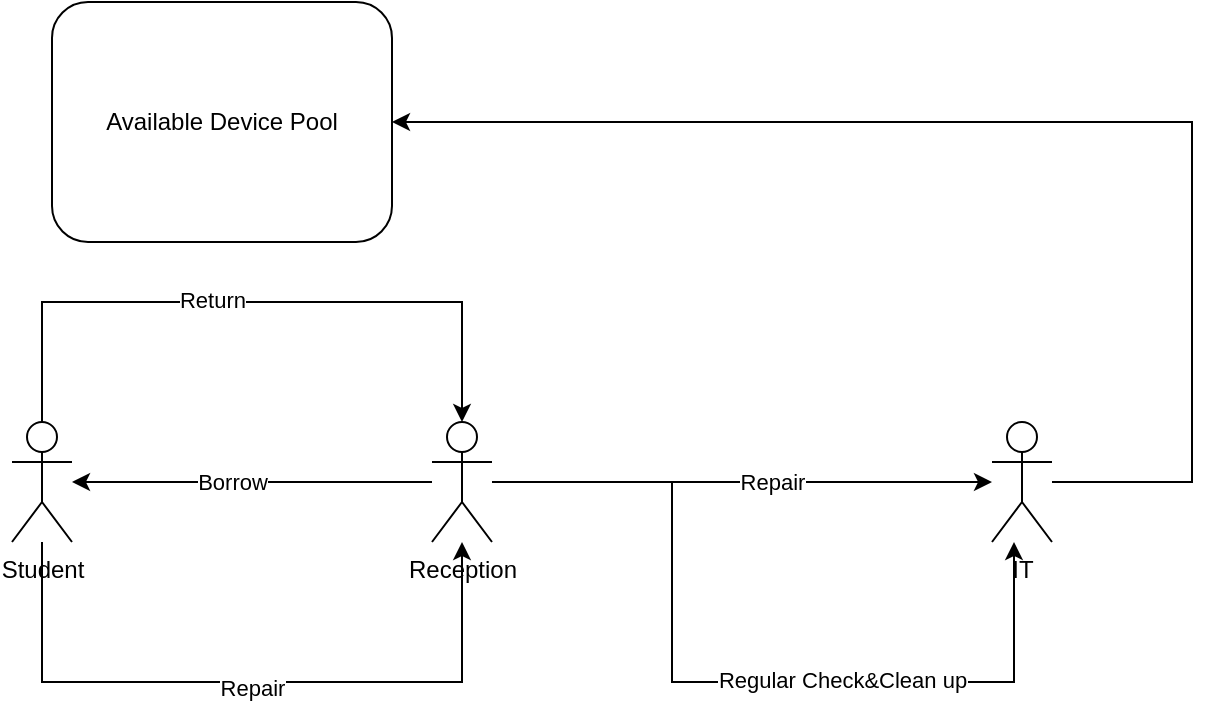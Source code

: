 <mxfile version="21.3.4" type="github">
  <diagram name="Page-1" id="tERBL7abkQcyMz6uXpok">
    <mxGraphModel dx="795" dy="1619" grid="1" gridSize="10" guides="1" tooltips="1" connect="1" arrows="1" fold="1" page="1" pageScale="1" pageWidth="850" pageHeight="1100" math="0" shadow="0">
      <root>
        <mxCell id="0" />
        <mxCell id="1" parent="0" />
        <mxCell id="YQgA8BbC_IsL7PBCzcFo-7" style="edgeStyle=orthogonalEdgeStyle;rounded=0;orthogonalLoop=1;jettySize=auto;html=1;" edge="1" parent="1" source="YQgA8BbC_IsL7PBCzcFo-1" target="YQgA8BbC_IsL7PBCzcFo-3">
          <mxGeometry relative="1" as="geometry" />
        </mxCell>
        <mxCell id="YQgA8BbC_IsL7PBCzcFo-8" value="Repair" style="edgeLabel;html=1;align=center;verticalAlign=middle;resizable=0;points=[];" vertex="1" connectable="0" parent="YQgA8BbC_IsL7PBCzcFo-7">
          <mxGeometry x="-0.188" y="-3" relative="1" as="geometry">
            <mxPoint x="38" y="-3" as="offset" />
          </mxGeometry>
        </mxCell>
        <mxCell id="YQgA8BbC_IsL7PBCzcFo-9" style="edgeStyle=orthogonalEdgeStyle;rounded=0;orthogonalLoop=1;jettySize=auto;html=1;" edge="1" parent="1" source="YQgA8BbC_IsL7PBCzcFo-1" target="YQgA8BbC_IsL7PBCzcFo-3">
          <mxGeometry relative="1" as="geometry">
            <mxPoint x="730" y="330" as="targetPoint" />
            <Array as="points">
              <mxPoint x="560" y="180" />
              <mxPoint x="560" y="280" />
              <mxPoint x="731" y="280" />
            </Array>
          </mxGeometry>
        </mxCell>
        <mxCell id="YQgA8BbC_IsL7PBCzcFo-10" value="Regular Check&amp;amp;Clean up" style="edgeLabel;html=1;align=center;verticalAlign=middle;resizable=0;points=[];" vertex="1" connectable="0" parent="YQgA8BbC_IsL7PBCzcFo-9">
          <mxGeometry x="-0.043" y="1" relative="1" as="geometry">
            <mxPoint x="69" as="offset" />
          </mxGeometry>
        </mxCell>
        <mxCell id="YQgA8BbC_IsL7PBCzcFo-1" value="Reception" style="shape=umlActor;verticalLabelPosition=bottom;verticalAlign=top;html=1;outlineConnect=0;" vertex="1" parent="1">
          <mxGeometry x="440" y="150" width="30" height="60" as="geometry" />
        </mxCell>
        <mxCell id="YQgA8BbC_IsL7PBCzcFo-5" style="edgeStyle=orthogonalEdgeStyle;rounded=0;orthogonalLoop=1;jettySize=auto;html=1;startArrow=classic;startFill=1;endArrow=none;endFill=0;" edge="1" parent="1" source="YQgA8BbC_IsL7PBCzcFo-2" target="YQgA8BbC_IsL7PBCzcFo-1">
          <mxGeometry relative="1" as="geometry" />
        </mxCell>
        <mxCell id="YQgA8BbC_IsL7PBCzcFo-6" value="Borrow" style="edgeLabel;html=1;align=center;verticalAlign=middle;resizable=0;points=[];" vertex="1" connectable="0" parent="YQgA8BbC_IsL7PBCzcFo-5">
          <mxGeometry x="0.211" relative="1" as="geometry">
            <mxPoint x="-29" as="offset" />
          </mxGeometry>
        </mxCell>
        <mxCell id="YQgA8BbC_IsL7PBCzcFo-11" style="edgeStyle=orthogonalEdgeStyle;rounded=0;orthogonalLoop=1;jettySize=auto;html=1;" edge="1" parent="1" source="YQgA8BbC_IsL7PBCzcFo-2" target="YQgA8BbC_IsL7PBCzcFo-1">
          <mxGeometry relative="1" as="geometry">
            <Array as="points">
              <mxPoint x="245" y="90" />
              <mxPoint x="455" y="90" />
            </Array>
          </mxGeometry>
        </mxCell>
        <mxCell id="YQgA8BbC_IsL7PBCzcFo-12" value="Return" style="edgeLabel;html=1;align=center;verticalAlign=middle;resizable=0;points=[];" vertex="1" connectable="0" parent="YQgA8BbC_IsL7PBCzcFo-11">
          <mxGeometry x="0.145" y="1" relative="1" as="geometry">
            <mxPoint x="-44" as="offset" />
          </mxGeometry>
        </mxCell>
        <mxCell id="YQgA8BbC_IsL7PBCzcFo-13" style="edgeStyle=orthogonalEdgeStyle;rounded=0;orthogonalLoop=1;jettySize=auto;html=1;" edge="1" parent="1" source="YQgA8BbC_IsL7PBCzcFo-2" target="YQgA8BbC_IsL7PBCzcFo-1">
          <mxGeometry relative="1" as="geometry">
            <Array as="points">
              <mxPoint x="245" y="280" />
              <mxPoint x="455" y="280" />
            </Array>
          </mxGeometry>
        </mxCell>
        <mxCell id="YQgA8BbC_IsL7PBCzcFo-14" value="Repair" style="edgeLabel;html=1;align=center;verticalAlign=middle;resizable=0;points=[];" vertex="1" connectable="0" parent="YQgA8BbC_IsL7PBCzcFo-13">
          <mxGeometry x="0.166" y="-3" relative="1" as="geometry">
            <mxPoint x="-29" as="offset" />
          </mxGeometry>
        </mxCell>
        <mxCell id="YQgA8BbC_IsL7PBCzcFo-2" value="Student&lt;br&gt;" style="shape=umlActor;verticalLabelPosition=bottom;verticalAlign=top;html=1;outlineConnect=0;" vertex="1" parent="1">
          <mxGeometry x="230" y="150" width="30" height="60" as="geometry" />
        </mxCell>
        <mxCell id="YQgA8BbC_IsL7PBCzcFo-16" style="edgeStyle=orthogonalEdgeStyle;rounded=0;orthogonalLoop=1;jettySize=auto;html=1;entryX=1;entryY=0.5;entryDx=0;entryDy=0;" edge="1" parent="1" source="YQgA8BbC_IsL7PBCzcFo-3" target="YQgA8BbC_IsL7PBCzcFo-15">
          <mxGeometry relative="1" as="geometry">
            <Array as="points">
              <mxPoint x="820" y="180" />
              <mxPoint x="820" />
              <mxPoint x="450" />
            </Array>
          </mxGeometry>
        </mxCell>
        <mxCell id="YQgA8BbC_IsL7PBCzcFo-3" value="IT" style="shape=umlActor;verticalLabelPosition=bottom;verticalAlign=top;html=1;outlineConnect=0;" vertex="1" parent="1">
          <mxGeometry x="720" y="150" width="30" height="60" as="geometry" />
        </mxCell>
        <mxCell id="YQgA8BbC_IsL7PBCzcFo-15" value="Available Device Pool" style="rounded=1;whiteSpace=wrap;html=1;" vertex="1" parent="1">
          <mxGeometry x="250" y="-60" width="170" height="120" as="geometry" />
        </mxCell>
      </root>
    </mxGraphModel>
  </diagram>
</mxfile>
